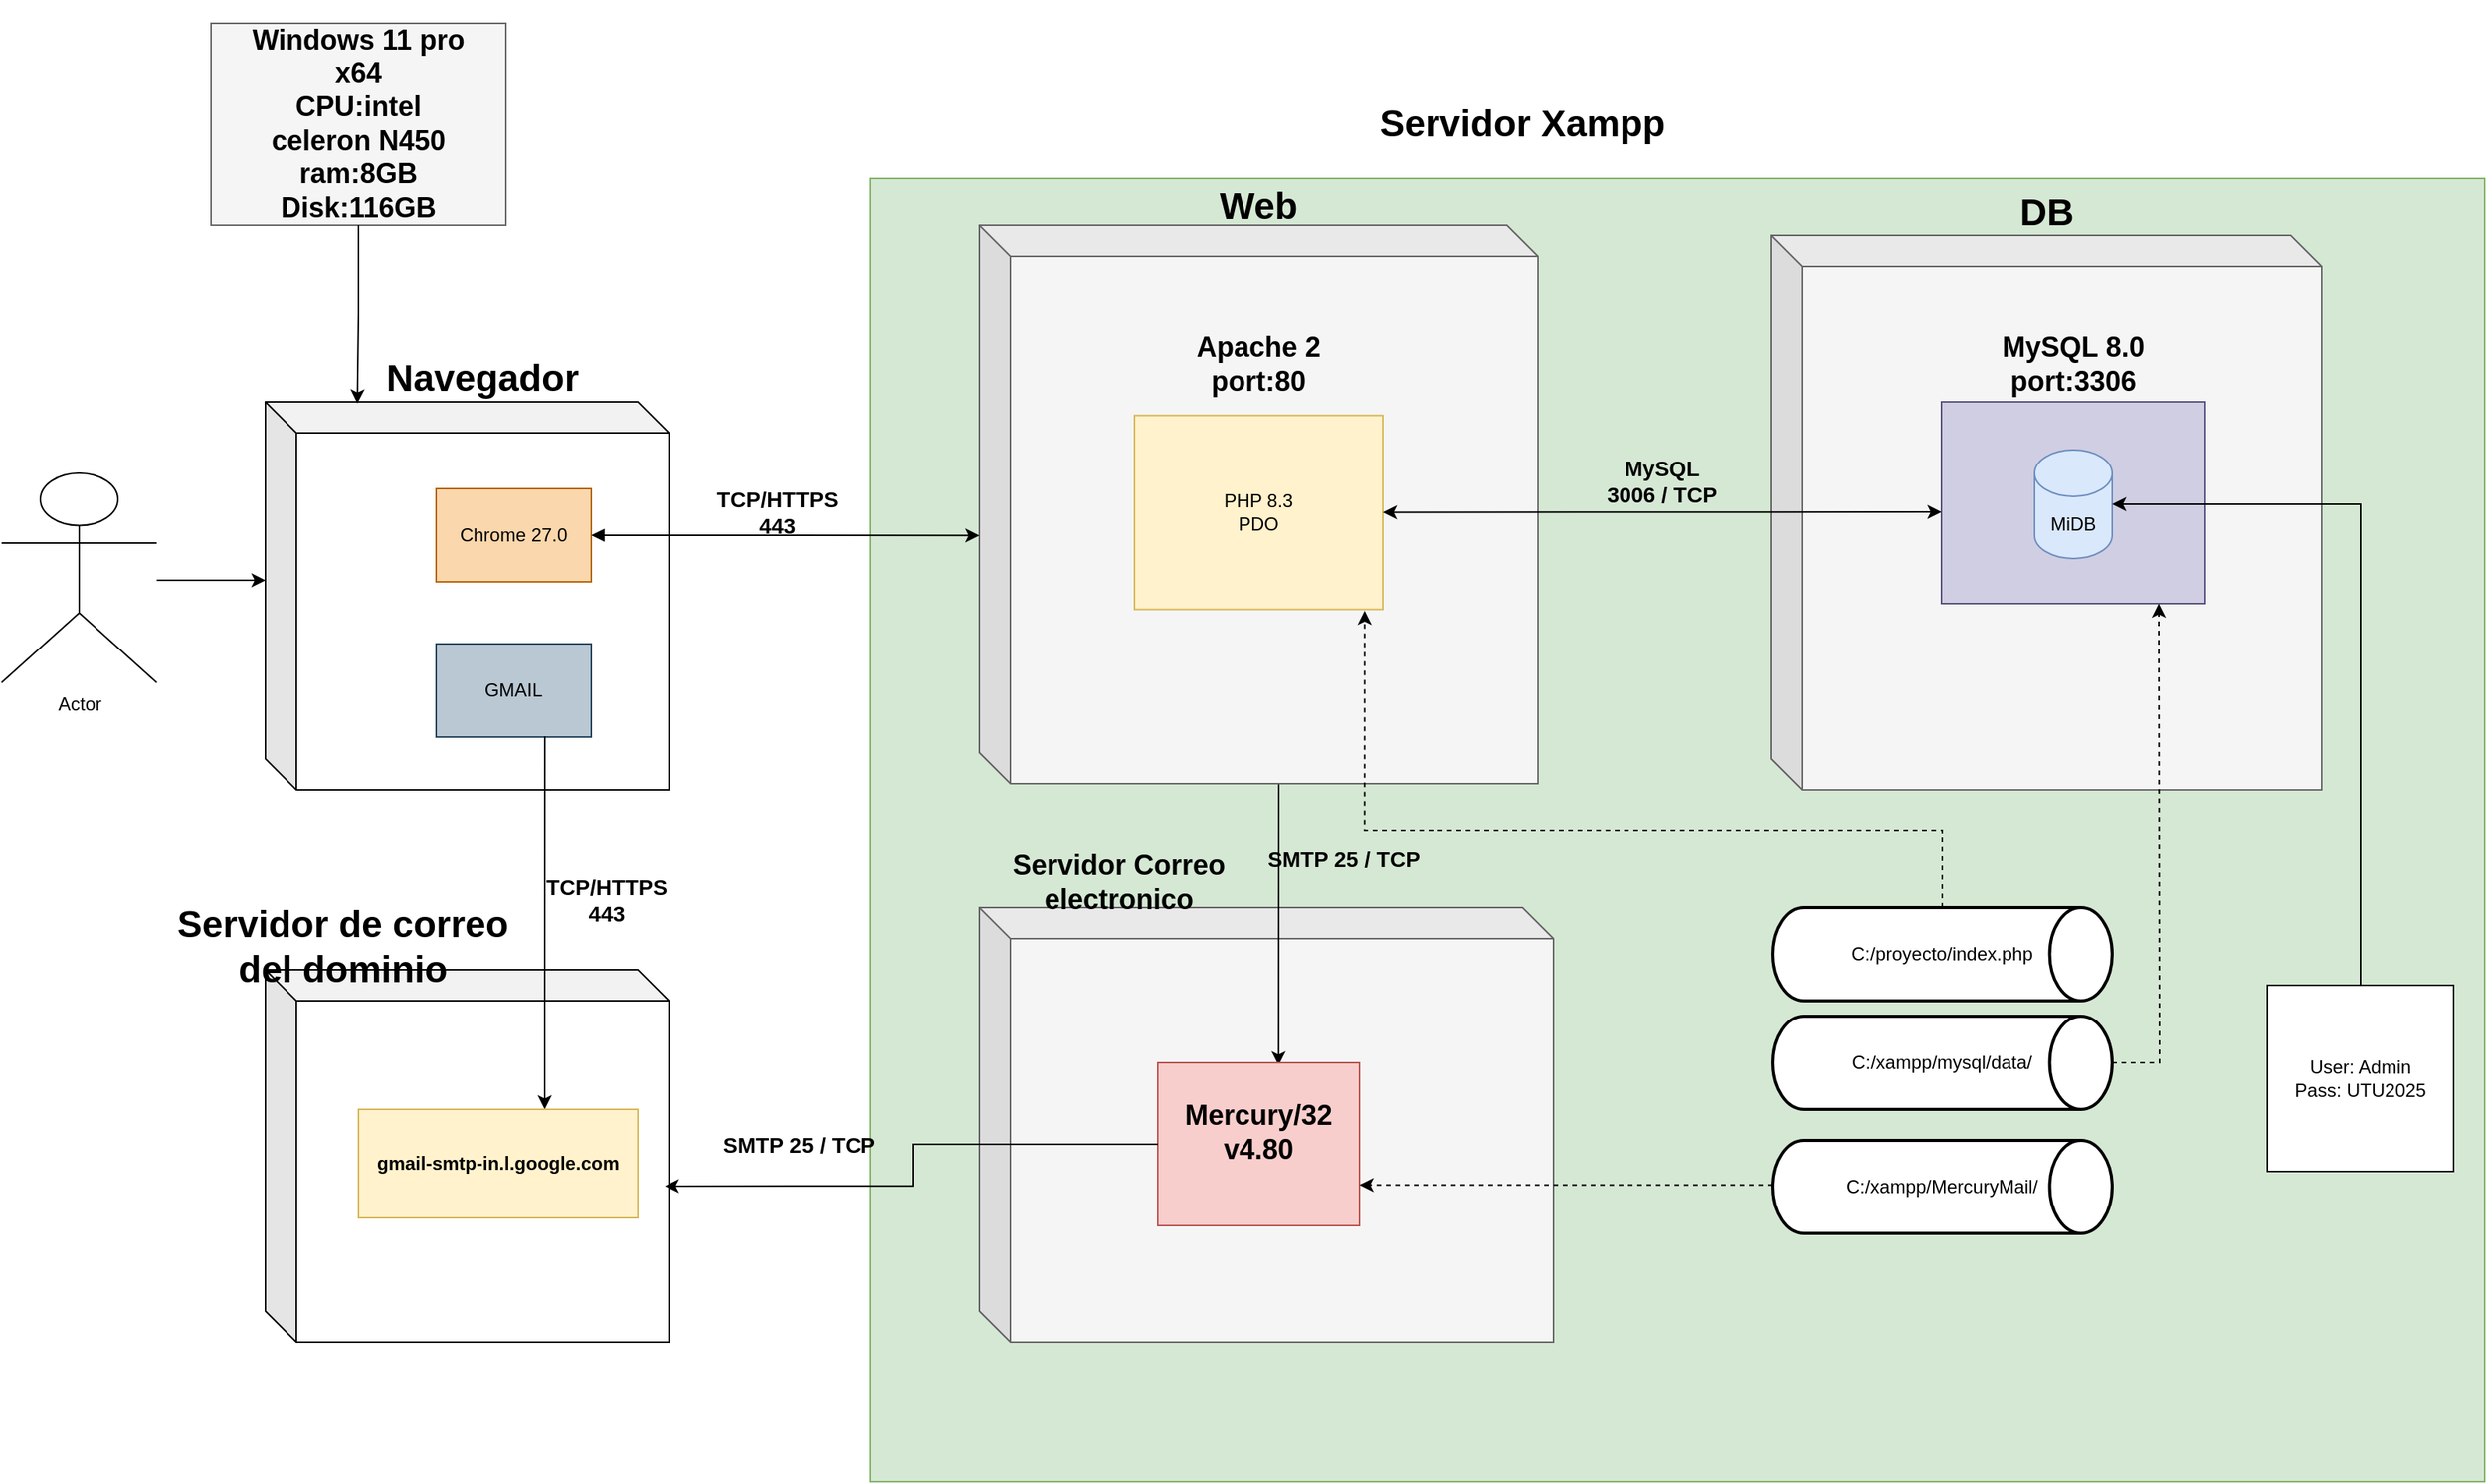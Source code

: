 <mxfile version="27.0.2">
  <diagram name="Página-1" id="wzB3w2yVz4PfM9PruiWO">
    <mxGraphModel dx="1747" dy="684" grid="1" gridSize="10" guides="1" tooltips="1" connect="1" arrows="1" fold="1" page="1" pageScale="1" pageWidth="827" pageHeight="1169" math="0" shadow="0">
      <root>
        <mxCell id="0" />
        <mxCell id="1" parent="0" />
        <mxCell id="4-M6SpL65yMRNO5jZo3Q-8" value="" style="shape=cube;whiteSpace=wrap;html=1;boundedLbl=1;backgroundOutline=1;darkOpacity=0.05;darkOpacity2=0.1;fillColor=none;" parent="1" vertex="1">
          <mxGeometry x="10" y="274" width="260" height="250" as="geometry" />
        </mxCell>
        <mxCell id="_ZFk3_7FDV4EynpXO5Mk-11" value="" style="html=1;whiteSpace=wrap;fillColor=#d5e8d4;strokeColor=#82b366;" parent="1" vertex="1">
          <mxGeometry x="400" y="130" width="1040" height="840" as="geometry" />
        </mxCell>
        <mxCell id="4-M6SpL65yMRNO5jZo3Q-4" value="" style="shape=cube;whiteSpace=wrap;html=1;boundedLbl=1;backgroundOutline=1;darkOpacity=0.05;darkOpacity2=0.1;fillColor=#f5f5f5;fontColor=#333333;strokeColor=#666666;" parent="1" vertex="1">
          <mxGeometry x="470" y="600" width="370" height="280" as="geometry" />
        </mxCell>
        <mxCell id="4-M6SpL65yMRNO5jZo3Q-19" style="edgeStyle=orthogonalEdgeStyle;rounded=0;orthogonalLoop=1;jettySize=auto;html=1;entryX=0.599;entryY=0.016;entryDx=0;entryDy=0;entryPerimeter=0;startArrow=none;startFill=0;" parent="1" target="_ZFk3_7FDV4EynpXO5Mk-25" edge="1">
          <mxGeometry relative="1" as="geometry">
            <mxPoint x="663" y="520" as="sourcePoint" />
            <Array as="points">
              <mxPoint x="663" y="519" />
            </Array>
          </mxGeometry>
        </mxCell>
        <mxCell id="4-M6SpL65yMRNO5jZo3Q-1" value="" style="shape=cube;whiteSpace=wrap;html=1;boundedLbl=1;backgroundOutline=1;darkOpacity=0.05;darkOpacity2=0.1;fillColor=#f5f5f5;fontColor=#333333;strokeColor=#666666;" parent="1" vertex="1">
          <mxGeometry x="470" y="160" width="360" height="360" as="geometry" />
        </mxCell>
        <mxCell id="4-M6SpL65yMRNO5jZo3Q-2" value="" style="shape=cube;whiteSpace=wrap;html=1;boundedLbl=1;backgroundOutline=1;darkOpacity=0.05;darkOpacity2=0.1;fillColor=#f5f5f5;fontColor=#333333;strokeColor=#666666;" parent="1" vertex="1">
          <mxGeometry x="980" y="166.5" width="355" height="357.5" as="geometry" />
        </mxCell>
        <mxCell id="_ZFk3_7FDV4EynpXO5Mk-1" value="Actor" style="shape=umlActor;verticalLabelPosition=bottom;verticalAlign=top;html=1;" parent="1" vertex="1">
          <mxGeometry x="-160" y="320" width="100" height="135" as="geometry" />
        </mxCell>
        <mxCell id="_ZFk3_7FDV4EynpXO5Mk-6" value="&lt;h1&gt;Navegador&lt;/h1&gt;" style="text;html=1;align=center;verticalAlign=middle;whiteSpace=wrap;rounded=0;" parent="1" vertex="1">
          <mxGeometry x="120" y="244" width="60" height="30" as="geometry" />
        </mxCell>
        <mxCell id="_ZFk3_7FDV4EynpXO5Mk-8" value="Chrome 27.0" style="rounded=0;whiteSpace=wrap;html=1;fillColor=#fad7ac;strokeColor=#b46504;" parent="1" vertex="1">
          <mxGeometry x="120" y="330" width="100" height="60" as="geometry" />
        </mxCell>
        <mxCell id="_ZFk3_7FDV4EynpXO5Mk-12" value="&lt;h1&gt;Servidor Xampp&lt;/h1&gt;" style="text;html=1;align=center;verticalAlign=middle;whiteSpace=wrap;rounded=0;" parent="1" vertex="1">
          <mxGeometry x="660" y="80" width="320" height="30" as="geometry" />
        </mxCell>
        <mxCell id="_ZFk3_7FDV4EynpXO5Mk-14" value="&lt;h1&gt;Web&lt;/h1&gt;" style="text;html=1;align=center;verticalAlign=middle;whiteSpace=wrap;rounded=0;" parent="1" vertex="1">
          <mxGeometry x="620" y="132.5" width="60" height="30" as="geometry" />
        </mxCell>
        <mxCell id="_ZFk3_7FDV4EynpXO5Mk-15" value="PHP 8.3&lt;div&gt;PDO&lt;/div&gt;" style="rounded=0;whiteSpace=wrap;html=1;fillColor=#fff2cc;strokeColor=#d6b656;" parent="1" vertex="1">
          <mxGeometry x="570" y="282.75" width="160" height="125" as="geometry" />
        </mxCell>
        <mxCell id="_ZFk3_7FDV4EynpXO5Mk-17" value="&lt;h1&gt;DB&lt;/h1&gt;" style="text;html=1;align=center;verticalAlign=middle;whiteSpace=wrap;rounded=0;" parent="1" vertex="1">
          <mxGeometry x="1127.5" y="136.5" width="60" height="30" as="geometry" />
        </mxCell>
        <mxCell id="_ZFk3_7FDV4EynpXO5Mk-19" value="" style="html=1;whiteSpace=wrap;fillColor=#d0cee2;strokeColor=#56517e;" parent="1" vertex="1">
          <mxGeometry x="1090" y="274" width="170" height="130" as="geometry" />
        </mxCell>
        <mxCell id="_ZFk3_7FDV4EynpXO5Mk-20" value="&lt;h2&gt;MySQL 8.0 port:3306&lt;/h2&gt;" style="text;html=1;align=center;verticalAlign=middle;whiteSpace=wrap;rounded=0;" parent="1" vertex="1">
          <mxGeometry x="1120" y="235" width="110" height="30" as="geometry" />
        </mxCell>
        <mxCell id="_ZFk3_7FDV4EynpXO5Mk-21" value="MiDB" style="shape=cylinder3;whiteSpace=wrap;html=1;boundedLbl=1;backgroundOutline=1;size=15;fillColor=#dae8fc;strokeColor=#6c8ebf;" parent="1" vertex="1">
          <mxGeometry x="1150" y="305" width="50" height="70" as="geometry" />
        </mxCell>
        <mxCell id="_ZFk3_7FDV4EynpXO5Mk-22" value="&lt;h2&gt;Apache 2 port:80&lt;/h2&gt;" style="text;html=1;align=center;verticalAlign=middle;whiteSpace=wrap;rounded=0;" parent="1" vertex="1">
          <mxGeometry x="600" y="235" width="100" height="30" as="geometry" />
        </mxCell>
        <mxCell id="_ZFk3_7FDV4EynpXO5Mk-24" value="&lt;h2&gt;Servidor Correo electronico&lt;/h2&gt;" style="text;html=1;align=center;verticalAlign=middle;whiteSpace=wrap;rounded=0;" parent="1" vertex="1">
          <mxGeometry x="475" y="569" width="170" height="30" as="geometry" />
        </mxCell>
        <mxCell id="_ZFk3_7FDV4EynpXO5Mk-25" value="" style="html=1;whiteSpace=wrap;fillColor=#f8cecc;strokeColor=#b85450;" parent="1" vertex="1">
          <mxGeometry x="585" y="700" width="130" height="105" as="geometry" />
        </mxCell>
        <mxCell id="_ZFk3_7FDV4EynpXO5Mk-26" value="&lt;h2&gt;Mercury/32 v4.80&lt;/h2&gt;" style="text;html=1;align=center;verticalAlign=middle;whiteSpace=wrap;rounded=0;" parent="1" vertex="1">
          <mxGeometry x="590.25" y="730" width="119.5" height="30" as="geometry" />
        </mxCell>
        <mxCell id="_ZFk3_7FDV4EynpXO5Mk-32" value="&lt;h3&gt;MySQL 3006 / TCP&lt;/h3&gt;" style="text;html=1;align=center;verticalAlign=middle;whiteSpace=wrap;rounded=0;labelBorderColor=none;textShadow=0;fontFamily=Helvetica;fontSize=12;fontColor=default;" parent="1" vertex="1">
          <mxGeometry x="870" y="310" width="80" height="30" as="geometry" />
        </mxCell>
        <mxCell id="_ZFk3_7FDV4EynpXO5Mk-38" value="&lt;h3&gt;TCP/HTTPS 443&lt;/h3&gt;" style="text;html=1;align=center;verticalAlign=middle;whiteSpace=wrap;rounded=0;" parent="1" vertex="1">
          <mxGeometry x="310" y="330" width="60" height="30" as="geometry" />
        </mxCell>
        <mxCell id="_ZFk3_7FDV4EynpXO5Mk-41" value="&lt;h3&gt;SMTP 25 / TCP&lt;/h3&gt;" style="text;html=1;align=center;verticalAlign=middle;whiteSpace=wrap;rounded=0;" parent="1" vertex="1">
          <mxGeometry x="645" y="554" width="120" height="30" as="geometry" />
        </mxCell>
        <mxCell id="_ZFk3_7FDV4EynpXO5Mk-42" value="&lt;h3&gt;SMTP 25 / TCP&lt;/h3&gt;" style="text;html=1;align=center;verticalAlign=middle;whiteSpace=wrap;rounded=0;" parent="1" vertex="1">
          <mxGeometry x="294" y="737.5" width="120" height="30" as="geometry" />
        </mxCell>
        <mxCell id="_ZFk3_7FDV4EynpXO5Mk-43" value="GMAIL" style="rounded=0;whiteSpace=wrap;html=1;fillColor=#bac8d3;strokeColor=#23445d;" parent="1" vertex="1">
          <mxGeometry x="120" y="430" width="100" height="60" as="geometry" />
        </mxCell>
        <mxCell id="6VrMcL5GVt3MK8penqhh-2" value="&lt;font style=&quot;vertical-align: inherit;&quot;&gt;&lt;font style=&quot;vertical-align: inherit;&quot;&gt;&lt;font style=&quot;vertical-align: inherit;&quot;&gt;&lt;font style=&quot;vertical-align: inherit;&quot;&gt;C:/proyecto/index.php&lt;/font&gt;&lt;/font&gt;&lt;/font&gt;&lt;/font&gt;" style="strokeWidth=2;html=1;shape=mxgraph.flowchart.direct_data;whiteSpace=wrap;fillColor=default;" parent="1" vertex="1">
          <mxGeometry x="981" y="600" width="219" height="60" as="geometry" />
        </mxCell>
        <mxCell id="4-M6SpL65yMRNO5jZo3Q-3" style="edgeStyle=orthogonalEdgeStyle;rounded=0;orthogonalLoop=1;jettySize=auto;html=1;exitX=0.5;exitY=1;exitDx=0;exitDy=0;" parent="1" source="_ZFk3_7FDV4EynpXO5Mk-22" target="_ZFk3_7FDV4EynpXO5Mk-22" edge="1">
          <mxGeometry relative="1" as="geometry" />
        </mxCell>
        <mxCell id="4-M6SpL65yMRNO5jZo3Q-14" style="edgeStyle=orthogonalEdgeStyle;rounded=0;orthogonalLoop=1;jettySize=auto;html=1;entryX=0;entryY=0;entryDx=0;entryDy=115.0;entryPerimeter=0;" parent="1" source="_ZFk3_7FDV4EynpXO5Mk-1" target="4-M6SpL65yMRNO5jZo3Q-8" edge="1">
          <mxGeometry relative="1" as="geometry">
            <Array as="points">
              <mxPoint x="-40" y="389" />
              <mxPoint x="-40" y="389" />
            </Array>
          </mxGeometry>
        </mxCell>
        <mxCell id="4-M6SpL65yMRNO5jZo3Q-18" style="edgeStyle=orthogonalEdgeStyle;rounded=0;orthogonalLoop=1;jettySize=auto;html=1;exitX=1;exitY=0.5;exitDx=0;exitDy=0;startArrow=classic;startFill=1;" parent="1" source="_ZFk3_7FDV4EynpXO5Mk-15" edge="1">
          <mxGeometry relative="1" as="geometry">
            <mxPoint x="1090" y="345" as="targetPoint" />
            <Array as="points">
              <mxPoint x="1090" y="345" />
            </Array>
          </mxGeometry>
        </mxCell>
        <mxCell id="4-M6SpL65yMRNO5jZo3Q-23" style="edgeStyle=orthogonalEdgeStyle;rounded=0;orthogonalLoop=1;jettySize=auto;html=1;entryX=0.927;entryY=1.007;entryDx=0;entryDy=0;entryPerimeter=0;dashed=1;" parent="1" source="6VrMcL5GVt3MK8penqhh-2" target="_ZFk3_7FDV4EynpXO5Mk-15" edge="1">
          <mxGeometry relative="1" as="geometry">
            <Array as="points">
              <mxPoint x="1091" y="550" />
              <mxPoint x="718" y="550" />
            </Array>
          </mxGeometry>
        </mxCell>
        <mxCell id="4-M6SpL65yMRNO5jZo3Q-25" style="edgeStyle=orthogonalEdgeStyle;rounded=0;orthogonalLoop=1;jettySize=auto;html=1;entryX=1;entryY=0.75;entryDx=0;entryDy=0;dashed=1;" parent="1" source="4-M6SpL65yMRNO5jZo3Q-24" target="_ZFk3_7FDV4EynpXO5Mk-25" edge="1">
          <mxGeometry relative="1" as="geometry">
            <Array as="points">
              <mxPoint x="1090" y="779" />
            </Array>
          </mxGeometry>
        </mxCell>
        <mxCell id="4-M6SpL65yMRNO5jZo3Q-24" value="&lt;font style=&quot;vertical-align: inherit;&quot;&gt;&lt;font style=&quot;vertical-align: inherit;&quot;&gt;&lt;font style=&quot;vertical-align: inherit;&quot;&gt;&lt;font style=&quot;vertical-align: inherit;&quot;&gt;C:/xampp/MercuryMail/&lt;/font&gt;&lt;/font&gt;&lt;/font&gt;&lt;/font&gt;" style="strokeWidth=2;html=1;shape=mxgraph.flowchart.direct_data;whiteSpace=wrap;fillColor=default;" parent="1" vertex="1">
          <mxGeometry x="981" y="750" width="219" height="60" as="geometry" />
        </mxCell>
        <mxCell id="4-M6SpL65yMRNO5jZo3Q-27" style="edgeStyle=orthogonalEdgeStyle;rounded=0;orthogonalLoop=1;jettySize=auto;html=1;entryX=0.5;entryY=1;entryDx=0;entryDy=0;exitX=1;exitY=0.5;exitDx=0;exitDy=0;exitPerimeter=0;dashed=1;" parent="1" source="4-M6SpL65yMRNO5jZo3Q-26" edge="1">
          <mxGeometry relative="1" as="geometry">
            <mxPoint x="1255" y="700" as="sourcePoint" />
            <mxPoint x="1230" y="404" as="targetPoint" />
          </mxGeometry>
        </mxCell>
        <mxCell id="4-M6SpL65yMRNO5jZo3Q-26" value="&lt;font style=&quot;vertical-align: inherit;&quot;&gt;&lt;font style=&quot;vertical-align: inherit;&quot;&gt;&lt;font style=&quot;vertical-align: inherit;&quot;&gt;&lt;font style=&quot;vertical-align: inherit;&quot;&gt;C:/xampp/mysql/data/&lt;/font&gt;&lt;/font&gt;&lt;/font&gt;&lt;/font&gt;" style="strokeWidth=2;html=1;shape=mxgraph.flowchart.direct_data;whiteSpace=wrap;fillColor=default;" parent="1" vertex="1">
          <mxGeometry x="981" y="670" width="219" height="60" as="geometry" />
        </mxCell>
        <mxCell id="4-M6SpL65yMRNO5jZo3Q-28" style="edgeStyle=orthogonalEdgeStyle;rounded=0;orthogonalLoop=1;jettySize=auto;html=1;entryX=0;entryY=0.556;entryDx=0;entryDy=0;entryPerimeter=0;startArrow=block;startFill=1;" parent="1" source="_ZFk3_7FDV4EynpXO5Mk-8" target="4-M6SpL65yMRNO5jZo3Q-1" edge="1">
          <mxGeometry relative="1" as="geometry" />
        </mxCell>
        <mxCell id="DxFX4yqSAdJvk7Bv0Yhb-1" value="User: Admin&lt;br&gt;Pass: UTU2025" style="whiteSpace=wrap;html=1;aspect=fixed;" parent="1" vertex="1">
          <mxGeometry x="1300" y="650" width="120" height="120" as="geometry" />
        </mxCell>
        <mxCell id="DxFX4yqSAdJvk7Bv0Yhb-2" style="edgeStyle=orthogonalEdgeStyle;rounded=0;orthogonalLoop=1;jettySize=auto;html=1;entryX=1;entryY=0.5;entryDx=0;entryDy=0;entryPerimeter=0;" parent="1" source="DxFX4yqSAdJvk7Bv0Yhb-1" target="_ZFk3_7FDV4EynpXO5Mk-21" edge="1">
          <mxGeometry relative="1" as="geometry">
            <Array as="points">
              <mxPoint x="1360" y="340" />
            </Array>
          </mxGeometry>
        </mxCell>
        <mxCell id="hSQDsH_zvVtI2UMg9tPl-1" value="" style="shape=cube;whiteSpace=wrap;html=1;boundedLbl=1;backgroundOutline=1;darkOpacity=0.05;darkOpacity2=0.1;fillColor=none;" vertex="1" parent="1">
          <mxGeometry x="10" y="640" width="260" height="240" as="geometry" />
        </mxCell>
        <mxCell id="hSQDsH_zvVtI2UMg9tPl-2" style="edgeStyle=orthogonalEdgeStyle;rounded=0;orthogonalLoop=1;jettySize=auto;html=1;entryX=0.99;entryY=0.581;entryDx=0;entryDy=0;entryPerimeter=0;" edge="1" parent="1" source="_ZFk3_7FDV4EynpXO5Mk-25" target="hSQDsH_zvVtI2UMg9tPl-1">
          <mxGeometry relative="1" as="geometry" />
        </mxCell>
        <mxCell id="hSQDsH_zvVtI2UMg9tPl-3" value="&lt;h1&gt;Servidor de correo del dominio&lt;/h1&gt;" style="text;html=1;align=center;verticalAlign=middle;whiteSpace=wrap;rounded=0;" vertex="1" parent="1">
          <mxGeometry x="-50" y="610" width="220" height="30" as="geometry" />
        </mxCell>
        <mxCell id="hSQDsH_zvVtI2UMg9tPl-5" style="edgeStyle=orthogonalEdgeStyle;rounded=0;orthogonalLoop=1;jettySize=auto;html=1;entryX=0.701;entryY=0.992;entryDx=0;entryDy=0;entryPerimeter=0;endArrow=none;startFill=1;startArrow=classic;" edge="1" parent="1" source="hSQDsH_zvVtI2UMg9tPl-4" target="_ZFk3_7FDV4EynpXO5Mk-43">
          <mxGeometry relative="1" as="geometry">
            <mxPoint x="160" y="490" as="targetPoint" />
            <Array as="points">
              <mxPoint x="190" y="660" />
              <mxPoint x="190" y="660" />
            </Array>
          </mxGeometry>
        </mxCell>
        <mxCell id="hSQDsH_zvVtI2UMg9tPl-4" value="&lt;b&gt;gmail-smtp-in.l.google.com&lt;/b&gt;" style="rounded=0;whiteSpace=wrap;html=1;fillColor=#fff2cc;strokeColor=#d6b656;" vertex="1" parent="1">
          <mxGeometry x="70" y="730" width="180" height="70" as="geometry" />
        </mxCell>
        <mxCell id="hSQDsH_zvVtI2UMg9tPl-7" value="&lt;h3&gt;TCP/HTTPS 443&lt;/h3&gt;" style="text;html=1;align=center;verticalAlign=middle;whiteSpace=wrap;rounded=0;" vertex="1" parent="1">
          <mxGeometry x="200" y="580" width="60" height="30" as="geometry" />
        </mxCell>
        <mxCell id="hSQDsH_zvVtI2UMg9tPl-8" value="" style="rounded=0;whiteSpace=wrap;html=1;fillColor=#f5f5f5;fontColor=#333333;strokeColor=#666666;" vertex="1" parent="1">
          <mxGeometry x="-25" y="30" width="190" height="130" as="geometry" />
        </mxCell>
        <mxCell id="pD2woaPFDqgCRCH9r4cc-1" value="&lt;h2&gt;&lt;font style=&quot;vertical-align: inherit;&quot;&gt;&lt;font style=&quot;vertical-align: inherit;&quot;&gt;Windows 11 pro x64&lt;br&gt;CPU:intel celeron N450&lt;br&gt;ram:8GB&lt;br&gt;Disk:116GB&lt;/font&gt;&lt;/font&gt;&lt;/h2&gt;" style="text;html=1;align=center;verticalAlign=middle;whiteSpace=wrap;rounded=0;" parent="1" vertex="1">
          <mxGeometry y="30" width="140" height="130" as="geometry" />
        </mxCell>
        <mxCell id="hSQDsH_zvVtI2UMg9tPl-9" style="edgeStyle=orthogonalEdgeStyle;rounded=0;orthogonalLoop=1;jettySize=auto;html=1;entryX=0.228;entryY=0.004;entryDx=0;entryDy=0;entryPerimeter=0;" edge="1" parent="1" source="pD2woaPFDqgCRCH9r4cc-1" target="4-M6SpL65yMRNO5jZo3Q-8">
          <mxGeometry relative="1" as="geometry">
            <Array as="points" />
          </mxGeometry>
        </mxCell>
      </root>
    </mxGraphModel>
  </diagram>
</mxfile>
